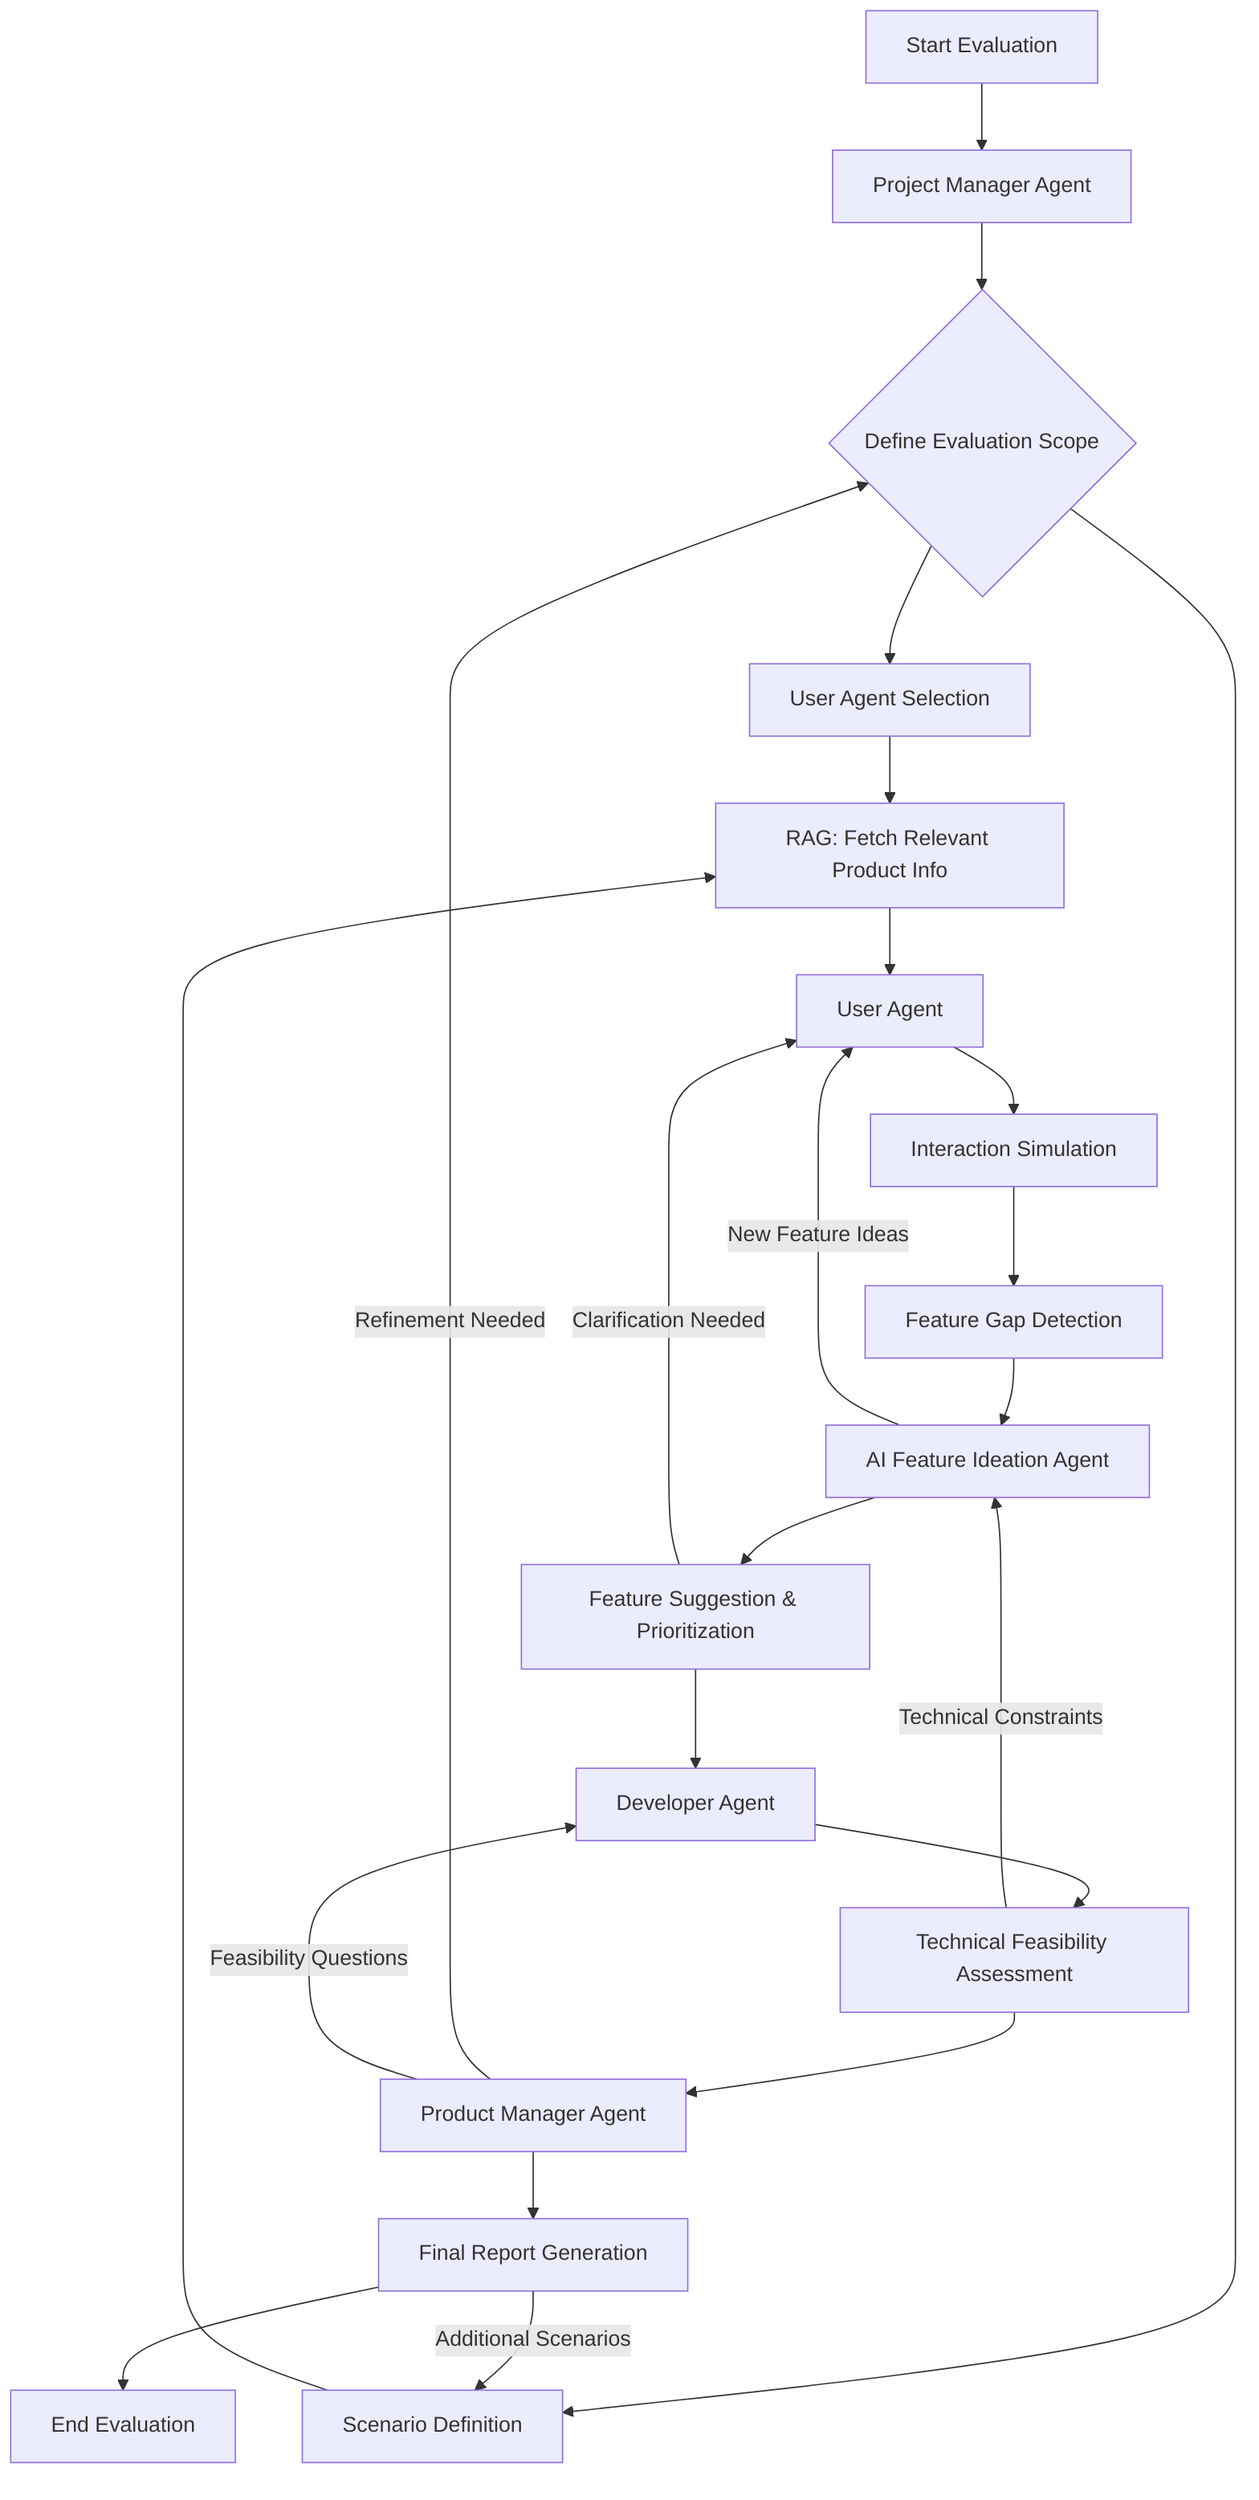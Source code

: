 graph TD
A[Start Evaluation] --> B[Project Manager Agent]
B --> C{Define Evaluation Scope}
C --> D[User Agent Selection]
C --> E[Scenario Definition]
D --> F[RAG: Fetch Relevant Product Info]
E --> F
F --> G[User Agent]
G --> H[Interaction Simulation]
H --> I[Feature Gap Detection]
I --> J[AI Feature Ideation Agent]
J --> K[Feature Suggestion & Prioritization]
K --> L[Developer Agent]
L --> M[Technical Feasibility Assessment]
M --> N[Product Manager Agent]
N --> O[Final Report Generation]
O --> P[End Evaluation]

K --> |Clarification Needed| G
M --> |Technical Constraints| J
N --> |Refinement Needed| C
O --> |Additional Scenarios| E
N --> |Feasibility Questions| L
J --> |New Feature Ideas| G